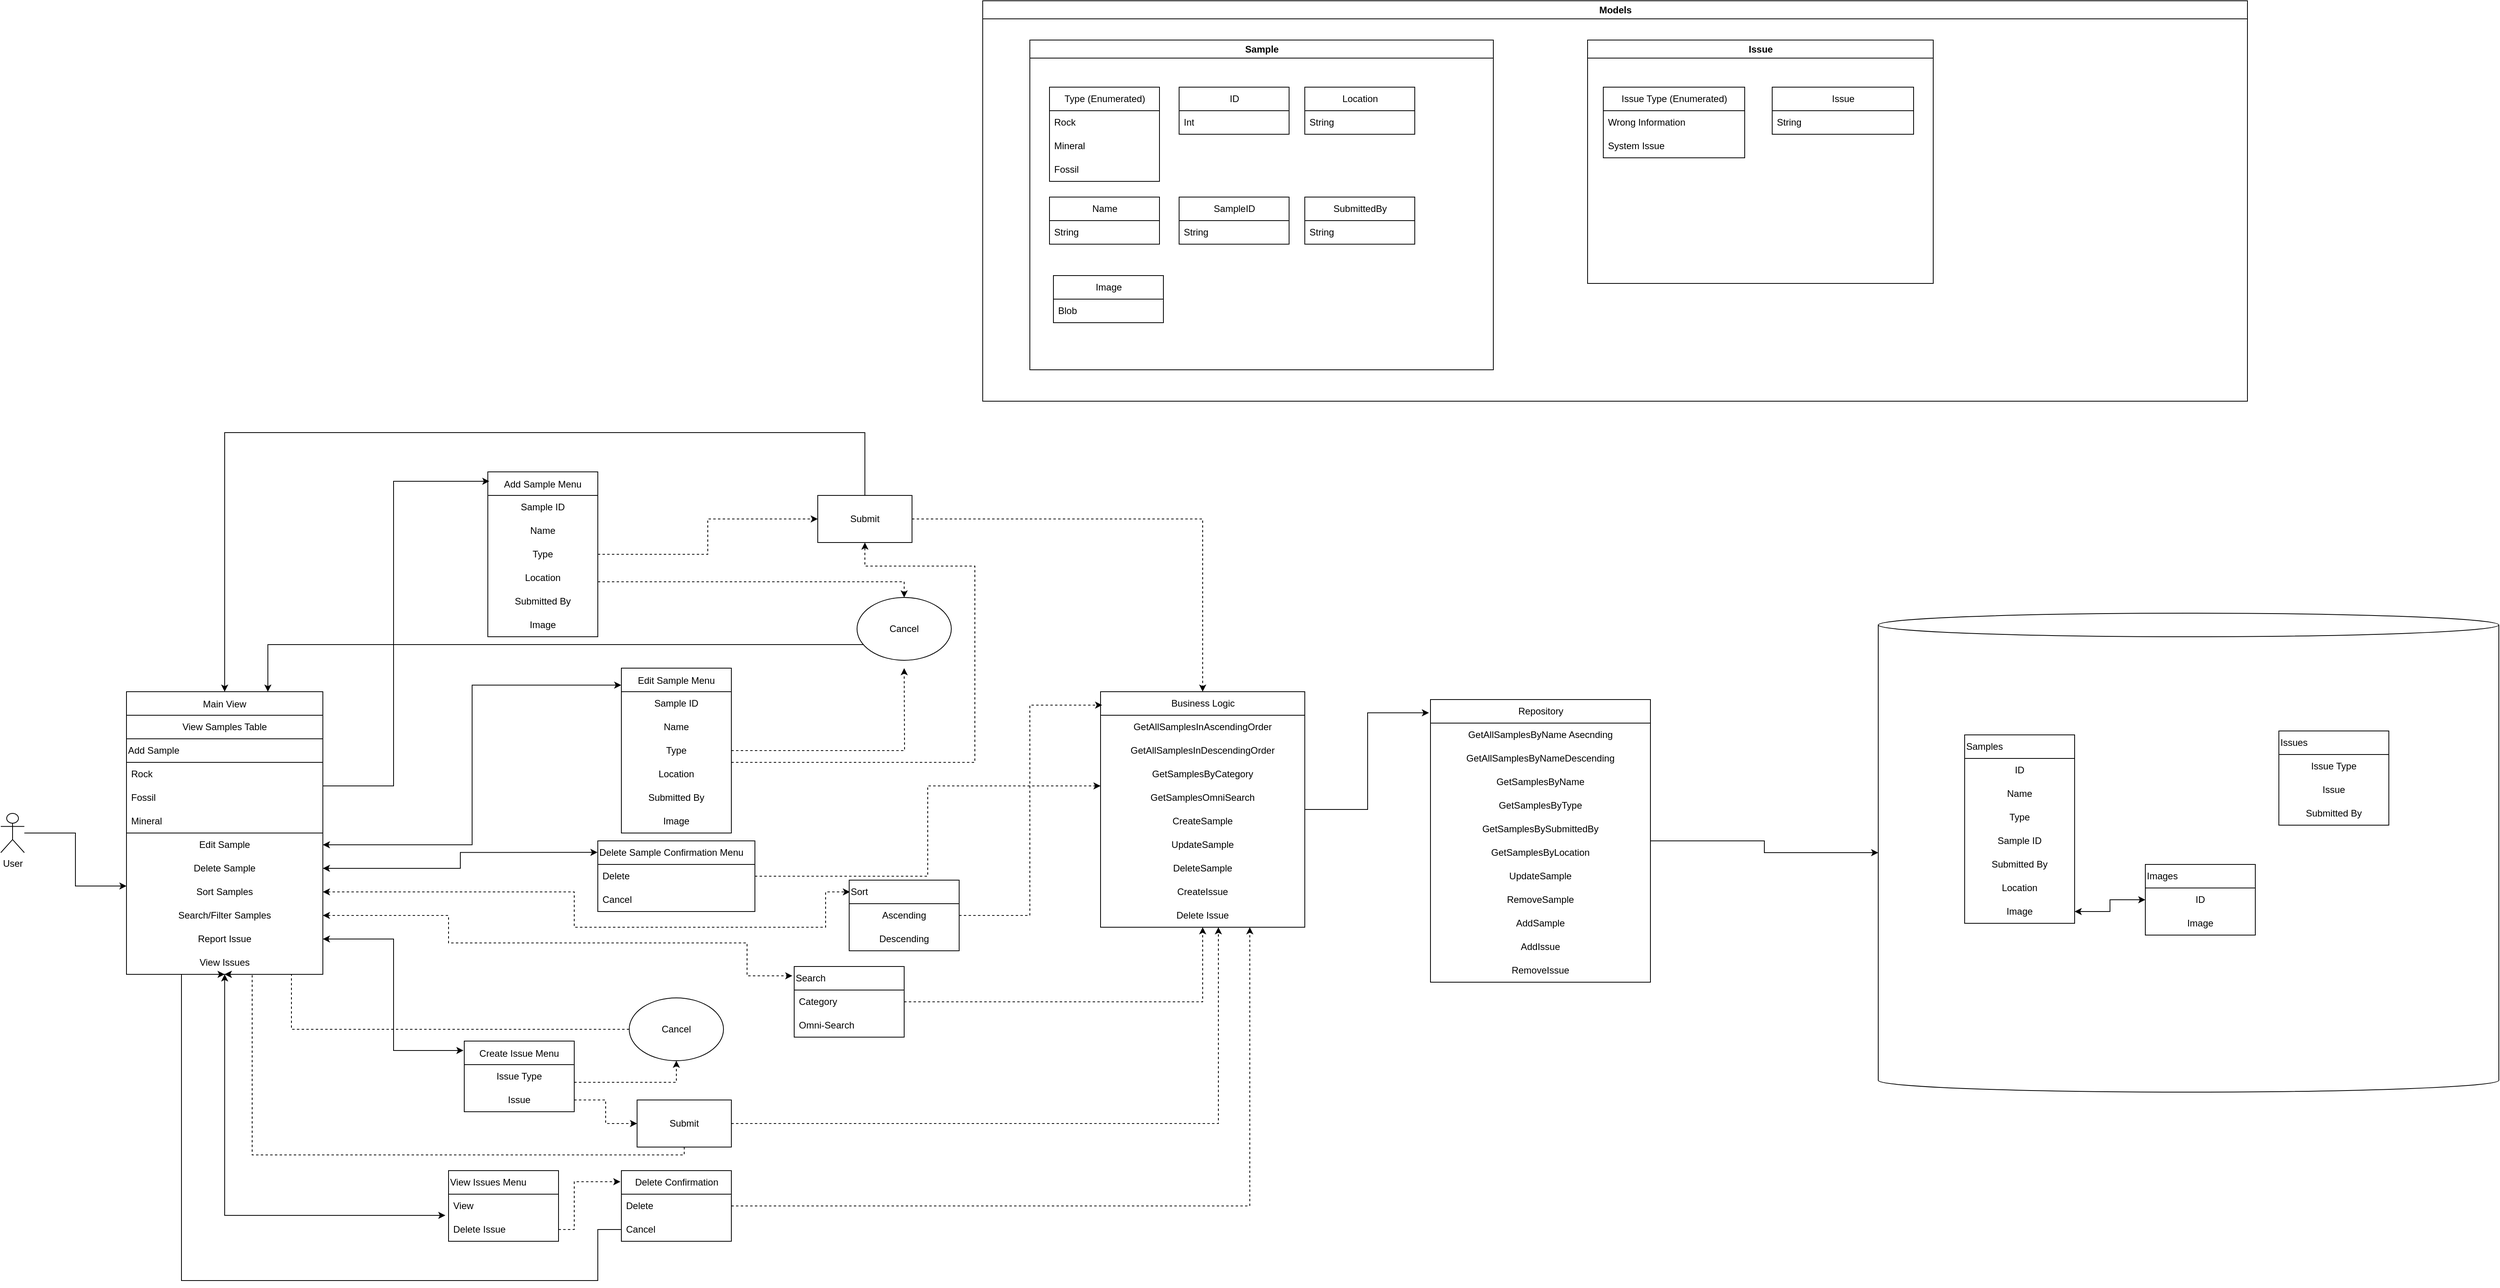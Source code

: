 <mxfile version="15.4.1" type="github"><diagram id="gCqcuao5SEEiPJ4p27xT" name="Page-1"><mxGraphModel dx="3694" dy="2620" grid="1" gridSize="10" guides="1" tooltips="1" connect="1" arrows="1" fold="1" page="1" pageScale="1" pageWidth="850" pageHeight="1100" background="#FFFFFF" math="0" shadow="0"><root><mxCell id="0"/><mxCell id="1" parent="0"/><mxCell id="4nAqYtcEqPQkLTeRdLgU-2" value="Edit Sample Menu" style="swimlane;fontStyle=0;childLayout=stackLayout;horizontal=1;startSize=30;horizontalStack=0;resizeParent=1;resizeParentMax=0;resizeLast=0;collapsible=1;marginBottom=0;" vertex="1" parent="1"><mxGeometry x="660" y="140" width="140" height="210" as="geometry"/></mxCell><mxCell id="4nAqYtcEqPQkLTeRdLgU-109" value="Sample ID" style="text;html=1;strokeColor=none;fillColor=none;align=center;verticalAlign=middle;whiteSpace=wrap;rounded=0;" vertex="1" parent="4nAqYtcEqPQkLTeRdLgU-2"><mxGeometry y="30" width="140" height="30" as="geometry"/></mxCell><mxCell id="4nAqYtcEqPQkLTeRdLgU-110" value="Name" style="text;html=1;strokeColor=none;fillColor=none;align=center;verticalAlign=middle;whiteSpace=wrap;rounded=0;" vertex="1" parent="4nAqYtcEqPQkLTeRdLgU-2"><mxGeometry y="60" width="140" height="30" as="geometry"/></mxCell><mxCell id="4nAqYtcEqPQkLTeRdLgU-111" value="Type" style="text;html=1;strokeColor=none;fillColor=none;align=center;verticalAlign=middle;whiteSpace=wrap;rounded=0;" vertex="1" parent="4nAqYtcEqPQkLTeRdLgU-2"><mxGeometry y="90" width="140" height="30" as="geometry"/></mxCell><mxCell id="4nAqYtcEqPQkLTeRdLgU-112" value="Location" style="text;html=1;strokeColor=none;fillColor=none;align=center;verticalAlign=middle;whiteSpace=wrap;rounded=0;" vertex="1" parent="4nAqYtcEqPQkLTeRdLgU-2"><mxGeometry y="120" width="140" height="30" as="geometry"/></mxCell><mxCell id="4nAqYtcEqPQkLTeRdLgU-113" value="Submitted By" style="text;html=1;strokeColor=none;fillColor=none;align=center;verticalAlign=middle;whiteSpace=wrap;rounded=0;" vertex="1" parent="4nAqYtcEqPQkLTeRdLgU-2"><mxGeometry y="150" width="140" height="30" as="geometry"/></mxCell><mxCell id="4nAqYtcEqPQkLTeRdLgU-114" value="Image" style="text;html=1;strokeColor=none;fillColor=none;align=center;verticalAlign=middle;whiteSpace=wrap;rounded=0;" vertex="1" parent="4nAqYtcEqPQkLTeRdLgU-2"><mxGeometry y="180" width="140" height="30" as="geometry"/></mxCell><mxCell id="4nAqYtcEqPQkLTeRdLgU-193" style="edgeStyle=orthogonalEdgeStyle;rounded=0;orthogonalLoop=1;jettySize=auto;html=1;dashed=1;startArrow=none;startFill=0;" edge="1" parent="1" source="4nAqYtcEqPQkLTeRdLgU-6" target="4nAqYtcEqPQkLTeRdLgU-186"><mxGeometry relative="1" as="geometry"><Array as="points"><mxPoint x="640" y="690"/><mxPoint x="640" y="720"/></Array></mxGeometry></mxCell><mxCell id="4nAqYtcEqPQkLTeRdLgU-6" value="Create Issue Menu" style="swimlane;fontStyle=0;childLayout=stackLayout;horizontal=1;startSize=30;horizontalStack=0;resizeParent=1;resizeParentMax=0;resizeLast=0;collapsible=1;marginBottom=0;" vertex="1" parent="1"><mxGeometry x="460" y="615" width="140" height="90" as="geometry"/></mxCell><mxCell id="4nAqYtcEqPQkLTeRdLgU-65" value="Issue Type" style="text;html=1;strokeColor=none;fillColor=none;align=center;verticalAlign=middle;whiteSpace=wrap;rounded=0;" vertex="1" parent="4nAqYtcEqPQkLTeRdLgU-6"><mxGeometry y="30" width="140" height="30" as="geometry"/></mxCell><mxCell id="4nAqYtcEqPQkLTeRdLgU-203" value="Issue" style="text;html=1;strokeColor=none;fillColor=none;align=center;verticalAlign=middle;whiteSpace=wrap;rounded=0;" vertex="1" parent="4nAqYtcEqPQkLTeRdLgU-6"><mxGeometry y="60" width="140" height="30" as="geometry"/></mxCell><mxCell id="4nAqYtcEqPQkLTeRdLgU-20" value="Main View" style="swimlane;fontStyle=0;childLayout=stackLayout;horizontal=1;startSize=30;horizontalStack=0;resizeParent=1;resizeParentMax=0;resizeLast=0;collapsible=1;marginBottom=0;" vertex="1" parent="1"><mxGeometry x="30" y="170" width="250" height="360" as="geometry"><mxRectangle x="170" y="250" width="90" height="30" as="alternateBounds"/></mxGeometry></mxCell><mxCell id="4nAqYtcEqPQkLTeRdLgU-25" value="View Samples Table" style="text;html=1;strokeColor=none;fillColor=none;align=center;verticalAlign=middle;whiteSpace=wrap;rounded=0;" vertex="1" parent="4nAqYtcEqPQkLTeRdLgU-20"><mxGeometry y="30" width="250" height="30" as="geometry"/></mxCell><mxCell id="4nAqYtcEqPQkLTeRdLgU-69" value="Add Sample" style="swimlane;fontStyle=0;childLayout=stackLayout;horizontal=1;startSize=30;horizontalStack=0;resizeParent=1;resizeParentMax=0;resizeLast=0;collapsible=1;marginBottom=0;align=left;html=1;" vertex="1" parent="4nAqYtcEqPQkLTeRdLgU-20"><mxGeometry y="60" width="250" height="120" as="geometry"/></mxCell><mxCell id="4nAqYtcEqPQkLTeRdLgU-70" value="Rock&lt;span style=&quot;white-space: pre&quot;&gt;&lt;/span&gt;&lt;span style=&quot;white-space: pre&quot;&gt;&lt;/span&gt;" style="text;strokeColor=none;fillColor=none;align=left;verticalAlign=middle;spacingLeft=4;spacingRight=4;overflow=hidden;points=[[0,0.5],[1,0.5]];portConstraint=eastwest;rotatable=0;html=1;" vertex="1" parent="4nAqYtcEqPQkLTeRdLgU-69"><mxGeometry y="30" width="250" height="30" as="geometry"/></mxCell><mxCell id="4nAqYtcEqPQkLTeRdLgU-71" value="Fossil" style="text;strokeColor=none;fillColor=none;align=left;verticalAlign=middle;spacingLeft=4;spacingRight=4;overflow=hidden;points=[[0,0.5],[1,0.5]];portConstraint=eastwest;rotatable=0;html=1;" vertex="1" parent="4nAqYtcEqPQkLTeRdLgU-69"><mxGeometry y="60" width="250" height="30" as="geometry"/></mxCell><mxCell id="4nAqYtcEqPQkLTeRdLgU-72" value="Mineral" style="text;strokeColor=none;fillColor=none;align=left;verticalAlign=middle;spacingLeft=4;spacingRight=4;overflow=hidden;points=[[0,0.5],[1,0.5]];portConstraint=eastwest;rotatable=0;html=1;" vertex="1" parent="4nAqYtcEqPQkLTeRdLgU-69"><mxGeometry y="90" width="250" height="30" as="geometry"/></mxCell><mxCell id="4nAqYtcEqPQkLTeRdLgU-80" value="Edit Sample" style="text;html=1;strokeColor=none;fillColor=none;align=center;verticalAlign=middle;whiteSpace=wrap;rounded=0;" vertex="1" parent="4nAqYtcEqPQkLTeRdLgU-20"><mxGeometry y="180" width="250" height="30" as="geometry"/></mxCell><mxCell id="4nAqYtcEqPQkLTeRdLgU-82" value="Delete Sample" style="text;html=1;strokeColor=none;fillColor=none;align=center;verticalAlign=middle;whiteSpace=wrap;rounded=0;" vertex="1" parent="4nAqYtcEqPQkLTeRdLgU-20"><mxGeometry y="210" width="250" height="30" as="geometry"/></mxCell><mxCell id="4nAqYtcEqPQkLTeRdLgU-27" value="Sort Samples" style="text;html=1;strokeColor=none;fillColor=none;align=center;verticalAlign=middle;whiteSpace=wrap;rounded=0;" vertex="1" parent="4nAqYtcEqPQkLTeRdLgU-20"><mxGeometry y="240" width="250" height="30" as="geometry"/></mxCell><mxCell id="4nAqYtcEqPQkLTeRdLgU-28" value="Search/Filter Samples" style="text;html=1;strokeColor=none;fillColor=none;align=center;verticalAlign=middle;whiteSpace=wrap;rounded=0;" vertex="1" parent="4nAqYtcEqPQkLTeRdLgU-20"><mxGeometry y="270" width="250" height="30" as="geometry"/></mxCell><mxCell id="4nAqYtcEqPQkLTeRdLgU-29" value="Report Issue" style="text;html=1;strokeColor=none;fillColor=none;align=center;verticalAlign=middle;whiteSpace=wrap;rounded=0;" vertex="1" parent="4nAqYtcEqPQkLTeRdLgU-20"><mxGeometry y="300" width="250" height="30" as="geometry"/></mxCell><mxCell id="4nAqYtcEqPQkLTeRdLgU-30" value="View Issues" style="text;html=1;strokeColor=none;fillColor=none;align=center;verticalAlign=middle;whiteSpace=wrap;rounded=0;" vertex="1" parent="4nAqYtcEqPQkLTeRdLgU-20"><mxGeometry y="330" width="250" height="30" as="geometry"/></mxCell><mxCell id="4nAqYtcEqPQkLTeRdLgU-170" style="edgeStyle=orthogonalEdgeStyle;rounded=0;orthogonalLoop=1;jettySize=auto;html=1;entryX=0;entryY=0.5;entryDx=0;entryDy=0;dashed=1;startArrow=none;startFill=0;" edge="1" parent="1" source="4nAqYtcEqPQkLTeRdLgU-31" target="4nAqYtcEqPQkLTeRdLgU-165"><mxGeometry relative="1" as="geometry"/></mxCell><mxCell id="4nAqYtcEqPQkLTeRdLgU-171" style="edgeStyle=orthogonalEdgeStyle;rounded=0;orthogonalLoop=1;jettySize=auto;html=1;dashed=1;startArrow=none;startFill=0;entryX=0.5;entryY=0;entryDx=0;entryDy=0;" edge="1" parent="1" source="4nAqYtcEqPQkLTeRdLgU-31" target="4nAqYtcEqPQkLTeRdLgU-169"><mxGeometry relative="1" as="geometry"><mxPoint x="410" y="-40" as="targetPoint"/><Array as="points"><mxPoint x="1020" y="30"/></Array></mxGeometry></mxCell><mxCell id="4nAqYtcEqPQkLTeRdLgU-31" value="Add Sample Menu" style="swimlane;fontStyle=0;childLayout=stackLayout;horizontal=1;startSize=30;horizontalStack=0;resizeParent=1;resizeParentMax=0;resizeLast=0;collapsible=1;marginBottom=0;" vertex="1" parent="1"><mxGeometry x="490" y="-110" width="140" height="210" as="geometry"/></mxCell><mxCell id="4nAqYtcEqPQkLTeRdLgU-108" value="Sample ID" style="text;html=1;strokeColor=none;fillColor=none;align=center;verticalAlign=middle;whiteSpace=wrap;rounded=0;" vertex="1" parent="4nAqYtcEqPQkLTeRdLgU-31"><mxGeometry y="30" width="140" height="30" as="geometry"/></mxCell><mxCell id="4nAqYtcEqPQkLTeRdLgU-39" value="Name" style="text;html=1;strokeColor=none;fillColor=none;align=center;verticalAlign=middle;whiteSpace=wrap;rounded=0;" vertex="1" parent="4nAqYtcEqPQkLTeRdLgU-31"><mxGeometry y="60" width="140" height="30" as="geometry"/></mxCell><mxCell id="4nAqYtcEqPQkLTeRdLgU-41" value="Type" style="text;html=1;strokeColor=none;fillColor=none;align=center;verticalAlign=middle;whiteSpace=wrap;rounded=0;" vertex="1" parent="4nAqYtcEqPQkLTeRdLgU-31"><mxGeometry y="90" width="140" height="30" as="geometry"/></mxCell><mxCell id="4nAqYtcEqPQkLTeRdLgU-42" value="Location" style="text;html=1;strokeColor=none;fillColor=none;align=center;verticalAlign=middle;whiteSpace=wrap;rounded=0;" vertex="1" parent="4nAqYtcEqPQkLTeRdLgU-31"><mxGeometry y="120" width="140" height="30" as="geometry"/></mxCell><mxCell id="4nAqYtcEqPQkLTeRdLgU-43" value="Submitted By" style="text;html=1;strokeColor=none;fillColor=none;align=center;verticalAlign=middle;whiteSpace=wrap;rounded=0;" vertex="1" parent="4nAqYtcEqPQkLTeRdLgU-31"><mxGeometry y="150" width="140" height="30" as="geometry"/></mxCell><mxCell id="4nAqYtcEqPQkLTeRdLgU-38" value="Image" style="text;html=1;strokeColor=none;fillColor=none;align=center;verticalAlign=middle;whiteSpace=wrap;rounded=0;" vertex="1" parent="4nAqYtcEqPQkLTeRdLgU-31"><mxGeometry y="180" width="140" height="30" as="geometry"/></mxCell><mxCell id="4nAqYtcEqPQkLTeRdLgU-60" style="edgeStyle=orthogonalEdgeStyle;rounded=0;orthogonalLoop=1;jettySize=auto;html=1;entryX=0;entryY=0.25;entryDx=0;entryDy=0;" edge="1" parent="1" source="4nAqYtcEqPQkLTeRdLgU-58" target="4nAqYtcEqPQkLTeRdLgU-27"><mxGeometry relative="1" as="geometry"/></mxCell><object label="User" id="4nAqYtcEqPQkLTeRdLgU-58"><mxCell style="shape=umlActor;verticalLabelPosition=bottom;verticalAlign=top;html=1;outlineConnect=0;" vertex="1" parent="1"><mxGeometry x="-130" y="325" width="30" height="50" as="geometry"/></mxCell></object><mxCell id="4nAqYtcEqPQkLTeRdLgU-77" style="edgeStyle=orthogonalEdgeStyle;rounded=0;orthogonalLoop=1;jettySize=auto;html=1;entryX=0.014;entryY=0.057;entryDx=0;entryDy=0;startArrow=none;startFill=0;entryPerimeter=0;" edge="1" parent="1" source="4nAqYtcEqPQkLTeRdLgU-69" target="4nAqYtcEqPQkLTeRdLgU-31"><mxGeometry relative="1" as="geometry"><Array as="points"><mxPoint x="370" y="290"/><mxPoint x="370" y="-98"/></Array></mxGeometry></mxCell><mxCell id="4nAqYtcEqPQkLTeRdLgU-79" style="edgeStyle=orthogonalEdgeStyle;rounded=0;orthogonalLoop=1;jettySize=auto;html=1;entryX=-0.007;entryY=0.133;entryDx=0;entryDy=0;startArrow=classic;startFill=1;entryPerimeter=0;" edge="1" parent="1" source="4nAqYtcEqPQkLTeRdLgU-29" target="4nAqYtcEqPQkLTeRdLgU-6"><mxGeometry relative="1" as="geometry"/></mxCell><mxCell id="4nAqYtcEqPQkLTeRdLgU-87" value="Delete Sample Confirmation Menu" style="swimlane;fontStyle=0;childLayout=stackLayout;horizontal=1;startSize=30;horizontalStack=0;resizeParent=1;resizeParentMax=0;resizeLast=0;collapsible=1;marginBottom=0;align=left;html=1;" vertex="1" parent="1"><mxGeometry x="630" y="360" width="200" height="90" as="geometry"/></mxCell><mxCell id="4nAqYtcEqPQkLTeRdLgU-88" value="Delete" style="text;strokeColor=none;fillColor=none;align=left;verticalAlign=middle;spacingLeft=4;spacingRight=4;overflow=hidden;points=[[0,0.5],[1,0.5]];portConstraint=eastwest;rotatable=0;html=1;" vertex="1" parent="4nAqYtcEqPQkLTeRdLgU-87"><mxGeometry y="30" width="200" height="30" as="geometry"/></mxCell><mxCell id="4nAqYtcEqPQkLTeRdLgU-89" value="Cancel" style="text;strokeColor=none;fillColor=none;align=left;verticalAlign=middle;spacingLeft=4;spacingRight=4;overflow=hidden;points=[[0,0.5],[1,0.5]];portConstraint=eastwest;rotatable=0;html=1;" vertex="1" parent="4nAqYtcEqPQkLTeRdLgU-87"><mxGeometry y="60" width="200" height="30" as="geometry"/></mxCell><mxCell id="4nAqYtcEqPQkLTeRdLgU-91" style="edgeStyle=orthogonalEdgeStyle;rounded=0;orthogonalLoop=1;jettySize=auto;html=1;entryX=-0.002;entryY=0.163;entryDx=0;entryDy=0;entryPerimeter=0;startArrow=classic;startFill=1;" edge="1" parent="1" source="4nAqYtcEqPQkLTeRdLgU-82" target="4nAqYtcEqPQkLTeRdLgU-87"><mxGeometry relative="1" as="geometry"/></mxCell><mxCell id="4nAqYtcEqPQkLTeRdLgU-102" value="Sort " style="swimlane;fontStyle=0;childLayout=stackLayout;horizontal=1;startSize=30;horizontalStack=0;resizeParent=1;resizeParentMax=0;resizeLast=0;collapsible=1;marginBottom=0;align=left;html=1;" vertex="1" parent="1"><mxGeometry x="950" y="410" width="140" height="90" as="geometry"/></mxCell><mxCell id="4nAqYtcEqPQkLTeRdLgU-106" value="Ascending" style="text;html=1;strokeColor=none;fillColor=none;align=center;verticalAlign=middle;whiteSpace=wrap;rounded=0;" vertex="1" parent="4nAqYtcEqPQkLTeRdLgU-102"><mxGeometry y="30" width="140" height="30" as="geometry"/></mxCell><mxCell id="4nAqYtcEqPQkLTeRdLgU-107" value="Descending" style="text;html=1;strokeColor=none;fillColor=none;align=center;verticalAlign=middle;whiteSpace=wrap;rounded=0;" vertex="1" parent="4nAqYtcEqPQkLTeRdLgU-102"><mxGeometry y="60" width="140" height="30" as="geometry"/></mxCell><mxCell id="4nAqYtcEqPQkLTeRdLgU-115" style="edgeStyle=orthogonalEdgeStyle;rounded=0;orthogonalLoop=1;jettySize=auto;html=1;entryX=-0.001;entryY=0.103;entryDx=0;entryDy=0;startArrow=classic;startFill=1;entryPerimeter=0;" edge="1" parent="1" source="4nAqYtcEqPQkLTeRdLgU-80" target="4nAqYtcEqPQkLTeRdLgU-2"><mxGeometry relative="1" as="geometry"/></mxCell><mxCell id="4nAqYtcEqPQkLTeRdLgU-116" value="View Issues Menu" style="swimlane;fontStyle=0;childLayout=stackLayout;horizontal=1;startSize=30;horizontalStack=0;resizeParent=1;resizeParentMax=0;resizeLast=0;collapsible=1;marginBottom=0;align=left;html=1;" vertex="1" parent="1"><mxGeometry x="440" y="780" width="140" height="90" as="geometry"/></mxCell><mxCell id="4nAqYtcEqPQkLTeRdLgU-117" value="View" style="text;strokeColor=none;fillColor=none;align=left;verticalAlign=middle;spacingLeft=4;spacingRight=4;overflow=hidden;points=[[0,0.5],[1,0.5]];portConstraint=eastwest;rotatable=0;html=1;" vertex="1" parent="4nAqYtcEqPQkLTeRdLgU-116"><mxGeometry y="30" width="140" height="30" as="geometry"/></mxCell><mxCell id="4nAqYtcEqPQkLTeRdLgU-118" value="Delete Issue" style="text;strokeColor=none;fillColor=none;align=left;verticalAlign=middle;spacingLeft=4;spacingRight=4;overflow=hidden;points=[[0,0.5],[1,0.5]];portConstraint=eastwest;rotatable=0;html=1;" vertex="1" parent="4nAqYtcEqPQkLTeRdLgU-116"><mxGeometry y="60" width="140" height="30" as="geometry"/></mxCell><mxCell id="4nAqYtcEqPQkLTeRdLgU-120" style="edgeStyle=orthogonalEdgeStyle;rounded=0;orthogonalLoop=1;jettySize=auto;html=1;entryX=-0.029;entryY=0.9;entryDx=0;entryDy=0;entryPerimeter=0;startArrow=classic;startFill=1;" edge="1" parent="1" source="4nAqYtcEqPQkLTeRdLgU-30" target="4nAqYtcEqPQkLTeRdLgU-117"><mxGeometry relative="1" as="geometry"/></mxCell><mxCell id="4nAqYtcEqPQkLTeRdLgU-122" style="edgeStyle=orthogonalEdgeStyle;rounded=0;orthogonalLoop=1;jettySize=auto;html=1;entryX=0.007;entryY=0.167;entryDx=0;entryDy=0;startArrow=classic;startFill=1;dashed=1;entryPerimeter=0;" edge="1" parent="1" source="4nAqYtcEqPQkLTeRdLgU-27" target="4nAqYtcEqPQkLTeRdLgU-102"><mxGeometry relative="1" as="geometry"><Array as="points"><mxPoint x="600" y="425"/><mxPoint x="600" y="470"/><mxPoint x="920" y="470"/><mxPoint x="920" y="425"/></Array></mxGeometry></mxCell><mxCell id="4nAqYtcEqPQkLTeRdLgU-248" style="edgeStyle=orthogonalEdgeStyle;rounded=0;orthogonalLoop=1;jettySize=auto;html=1;dashed=1;startArrow=none;startFill=0;" edge="1" parent="1" source="4nAqYtcEqPQkLTeRdLgU-123" target="4nAqYtcEqPQkLTeRdLgU-214"><mxGeometry relative="1" as="geometry"/></mxCell><mxCell id="4nAqYtcEqPQkLTeRdLgU-123" value="Search" style="swimlane;fontStyle=0;childLayout=stackLayout;horizontal=1;startSize=30;horizontalStack=0;resizeParent=1;resizeParentMax=0;resizeLast=0;collapsible=1;marginBottom=0;align=left;html=1;" vertex="1" parent="1"><mxGeometry x="880" y="520" width="140" height="90" as="geometry"/></mxCell><mxCell id="4nAqYtcEqPQkLTeRdLgU-124" value="Category" style="text;strokeColor=none;fillColor=none;align=left;verticalAlign=middle;spacingLeft=4;spacingRight=4;overflow=hidden;points=[[0,0.5],[1,0.5]];portConstraint=eastwest;rotatable=0;html=1;" vertex="1" parent="4nAqYtcEqPQkLTeRdLgU-123"><mxGeometry y="30" width="140" height="30" as="geometry"/></mxCell><mxCell id="4nAqYtcEqPQkLTeRdLgU-125" value="Omni-Search" style="text;strokeColor=none;fillColor=none;align=left;verticalAlign=middle;spacingLeft=4;spacingRight=4;overflow=hidden;points=[[0,0.5],[1,0.5]];portConstraint=eastwest;rotatable=0;html=1;" vertex="1" parent="4nAqYtcEqPQkLTeRdLgU-123"><mxGeometry y="60" width="140" height="30" as="geometry"/></mxCell><mxCell id="4nAqYtcEqPQkLTeRdLgU-128" style="edgeStyle=orthogonalEdgeStyle;rounded=0;orthogonalLoop=1;jettySize=auto;html=1;entryX=-0.017;entryY=0.132;entryDx=0;entryDy=0;startArrow=classic;startFill=1;exitX=1;exitY=0.5;exitDx=0;exitDy=0;dashed=1;entryPerimeter=0;" edge="1" parent="1" source="4nAqYtcEqPQkLTeRdLgU-28" target="4nAqYtcEqPQkLTeRdLgU-123"><mxGeometry relative="1" as="geometry"><Array as="points"><mxPoint x="440" y="455"/><mxPoint x="440" y="490"/><mxPoint x="820" y="490"/><mxPoint x="820" y="532"/></Array></mxGeometry></mxCell><mxCell id="4nAqYtcEqPQkLTeRdLgU-173" style="edgeStyle=orthogonalEdgeStyle;rounded=0;orthogonalLoop=1;jettySize=auto;html=1;entryX=0.5;entryY=0;entryDx=0;entryDy=0;startArrow=none;startFill=0;exitX=0.5;exitY=0;exitDx=0;exitDy=0;" edge="1" parent="1" source="4nAqYtcEqPQkLTeRdLgU-165" target="4nAqYtcEqPQkLTeRdLgU-20"><mxGeometry relative="1" as="geometry"><Array as="points"><mxPoint x="970" y="-160"/><mxPoint x="155" y="-160"/></Array></mxGeometry></mxCell><mxCell id="4nAqYtcEqPQkLTeRdLgU-247" style="edgeStyle=orthogonalEdgeStyle;rounded=0;orthogonalLoop=1;jettySize=auto;html=1;dashed=1;startArrow=none;startFill=0;" edge="1" parent="1" source="4nAqYtcEqPQkLTeRdLgU-165" target="4nAqYtcEqPQkLTeRdLgU-214"><mxGeometry relative="1" as="geometry"/></mxCell><mxCell id="4nAqYtcEqPQkLTeRdLgU-165" value="&lt;div align=&quot;center&quot;&gt;Submit&lt;/div&gt;" style="rounded=0;whiteSpace=wrap;html=1;align=center;" vertex="1" parent="1"><mxGeometry x="910" y="-80" width="120" height="60" as="geometry"/></mxCell><mxCell id="4nAqYtcEqPQkLTeRdLgU-172" style="edgeStyle=orthogonalEdgeStyle;rounded=0;orthogonalLoop=1;jettySize=auto;html=1;startArrow=none;startFill=0;" edge="1" parent="1" source="4nAqYtcEqPQkLTeRdLgU-169" target="4nAqYtcEqPQkLTeRdLgU-20"><mxGeometry relative="1" as="geometry"><Array as="points"><mxPoint x="210" y="110"/></Array></mxGeometry></mxCell><mxCell id="4nAqYtcEqPQkLTeRdLgU-169" value="Cancel" style="ellipse;whiteSpace=wrap;html=1;align=center;" vertex="1" parent="1"><mxGeometry x="960" y="50" width="120" height="80" as="geometry"/></mxCell><mxCell id="4nAqYtcEqPQkLTeRdLgU-175" value="" style="group" vertex="1" connectable="0" parent="1"><mxGeometry x="2260" y="70" width="790" height="610" as="geometry"/></mxCell><mxCell id="4nAqYtcEqPQkLTeRdLgU-167" value="" style="shape=cylinder3;whiteSpace=wrap;html=1;boundedLbl=1;backgroundOutline=1;size=15;align=center;" vertex="1" parent="4nAqYtcEqPQkLTeRdLgU-175"><mxGeometry width="790" height="610" as="geometry"/></mxCell><mxCell id="4nAqYtcEqPQkLTeRdLgU-135" value="Samples" style="swimlane;fontStyle=0;childLayout=stackLayout;horizontal=1;startSize=30;horizontalStack=0;resizeParent=1;resizeParentMax=0;resizeLast=0;collapsible=1;marginBottom=0;align=left;html=1;" vertex="1" parent="4nAqYtcEqPQkLTeRdLgU-175"><mxGeometry x="110" y="155" width="140" height="240" as="geometry"/></mxCell><mxCell id="4nAqYtcEqPQkLTeRdLgU-159" value="ID" style="text;html=1;strokeColor=none;fillColor=none;align=center;verticalAlign=middle;whiteSpace=wrap;rounded=0;" vertex="1" parent="4nAqYtcEqPQkLTeRdLgU-135"><mxGeometry y="30" width="140" height="30" as="geometry"/></mxCell><mxCell id="4nAqYtcEqPQkLTeRdLgU-141" value="Name" style="text;html=1;strokeColor=none;fillColor=none;align=center;verticalAlign=middle;whiteSpace=wrap;rounded=0;" vertex="1" parent="4nAqYtcEqPQkLTeRdLgU-135"><mxGeometry y="60" width="140" height="30" as="geometry"/></mxCell><mxCell id="4nAqYtcEqPQkLTeRdLgU-143" value="Type" style="text;html=1;strokeColor=none;fillColor=none;align=center;verticalAlign=middle;whiteSpace=wrap;rounded=0;" vertex="1" parent="4nAqYtcEqPQkLTeRdLgU-135"><mxGeometry y="90" width="140" height="30" as="geometry"/></mxCell><mxCell id="4nAqYtcEqPQkLTeRdLgU-142" value="Sample ID" style="text;html=1;strokeColor=none;fillColor=none;align=center;verticalAlign=middle;whiteSpace=wrap;rounded=0;" vertex="1" parent="4nAqYtcEqPQkLTeRdLgU-135"><mxGeometry y="120" width="140" height="30" as="geometry"/></mxCell><mxCell id="4nAqYtcEqPQkLTeRdLgU-145" value="Submitted By" style="text;html=1;strokeColor=none;fillColor=none;align=center;verticalAlign=middle;whiteSpace=wrap;rounded=0;" vertex="1" parent="4nAqYtcEqPQkLTeRdLgU-135"><mxGeometry y="150" width="140" height="30" as="geometry"/></mxCell><mxCell id="4nAqYtcEqPQkLTeRdLgU-144" value="Location" style="text;html=1;strokeColor=none;fillColor=none;align=center;verticalAlign=middle;whiteSpace=wrap;rounded=0;" vertex="1" parent="4nAqYtcEqPQkLTeRdLgU-135"><mxGeometry y="180" width="140" height="30" as="geometry"/></mxCell><mxCell id="4nAqYtcEqPQkLTeRdLgU-146" value="Image" style="text;html=1;strokeColor=none;fillColor=none;align=center;verticalAlign=middle;whiteSpace=wrap;rounded=0;" vertex="1" parent="4nAqYtcEqPQkLTeRdLgU-135"><mxGeometry y="210" width="140" height="30" as="geometry"/></mxCell><mxCell id="4nAqYtcEqPQkLTeRdLgU-147" value="Images" style="swimlane;fontStyle=0;childLayout=stackLayout;horizontal=1;startSize=30;horizontalStack=0;resizeParent=1;resizeParentMax=0;resizeLast=0;collapsible=1;marginBottom=0;align=left;html=1;" vertex="1" parent="4nAqYtcEqPQkLTeRdLgU-175"><mxGeometry x="340" y="320" width="140" height="90" as="geometry"/></mxCell><mxCell id="4nAqYtcEqPQkLTeRdLgU-157" value="ID" style="text;html=1;strokeColor=none;fillColor=none;align=center;verticalAlign=middle;whiteSpace=wrap;rounded=0;" vertex="1" parent="4nAqYtcEqPQkLTeRdLgU-147"><mxGeometry y="30" width="140" height="30" as="geometry"/></mxCell><mxCell id="4nAqYtcEqPQkLTeRdLgU-158" value="Image" style="text;html=1;strokeColor=none;fillColor=none;align=center;verticalAlign=middle;whiteSpace=wrap;rounded=0;" vertex="1" parent="4nAqYtcEqPQkLTeRdLgU-147"><mxGeometry y="60" width="140" height="30" as="geometry"/></mxCell><mxCell id="4nAqYtcEqPQkLTeRdLgU-151" style="edgeStyle=orthogonalEdgeStyle;rounded=0;orthogonalLoop=1;jettySize=auto;html=1;entryX=0;entryY=0.5;entryDx=0;entryDy=0;startArrow=classic;startFill=1;" edge="1" parent="4nAqYtcEqPQkLTeRdLgU-175" source="4nAqYtcEqPQkLTeRdLgU-146" target="4nAqYtcEqPQkLTeRdLgU-157"><mxGeometry relative="1" as="geometry"/></mxCell><mxCell id="4nAqYtcEqPQkLTeRdLgU-152" value="Issues" style="swimlane;fontStyle=0;childLayout=stackLayout;horizontal=1;startSize=30;horizontalStack=0;resizeParent=1;resizeParentMax=0;resizeLast=0;collapsible=1;marginBottom=0;align=left;html=1;" vertex="1" parent="4nAqYtcEqPQkLTeRdLgU-175"><mxGeometry x="510" y="150" width="140" height="120" as="geometry"/></mxCell><mxCell id="4nAqYtcEqPQkLTeRdLgU-160" value="Issue Type" style="text;html=1;strokeColor=none;fillColor=none;align=center;verticalAlign=middle;whiteSpace=wrap;rounded=0;" vertex="1" parent="4nAqYtcEqPQkLTeRdLgU-152"><mxGeometry y="30" width="140" height="30" as="geometry"/></mxCell><mxCell id="4nAqYtcEqPQkLTeRdLgU-161" value="Issue" style="text;html=1;strokeColor=none;fillColor=none;align=center;verticalAlign=middle;whiteSpace=wrap;rounded=0;" vertex="1" parent="4nAqYtcEqPQkLTeRdLgU-152"><mxGeometry y="60" width="140" height="30" as="geometry"/></mxCell><mxCell id="4nAqYtcEqPQkLTeRdLgU-162" value="Submitted By" style="text;html=1;strokeColor=none;fillColor=none;align=center;verticalAlign=middle;whiteSpace=wrap;rounded=0;" vertex="1" parent="4nAqYtcEqPQkLTeRdLgU-152"><mxGeometry y="90" width="140" height="30" as="geometry"/></mxCell><mxCell id="4nAqYtcEqPQkLTeRdLgU-184" style="edgeStyle=orthogonalEdgeStyle;rounded=0;orthogonalLoop=1;jettySize=auto;html=1;entryX=0.5;entryY=1;entryDx=0;entryDy=0;dashed=1;startArrow=none;startFill=0;" edge="1" parent="1" source="4nAqYtcEqPQkLTeRdLgU-111" target="4nAqYtcEqPQkLTeRdLgU-165"><mxGeometry relative="1" as="geometry"><Array as="points"><mxPoint x="1110" y="260"/><mxPoint x="1110" y="10"/><mxPoint x="970" y="10"/></Array></mxGeometry></mxCell><mxCell id="4nAqYtcEqPQkLTeRdLgU-185" style="edgeStyle=orthogonalEdgeStyle;rounded=0;orthogonalLoop=1;jettySize=auto;html=1;dashed=1;startArrow=none;startFill=0;" edge="1" parent="1" source="4nAqYtcEqPQkLTeRdLgU-111"><mxGeometry relative="1" as="geometry"><mxPoint x="1020.0" y="140" as="targetPoint"/></mxGeometry></mxCell><mxCell id="4nAqYtcEqPQkLTeRdLgU-194" style="edgeStyle=orthogonalEdgeStyle;rounded=0;orthogonalLoop=1;jettySize=auto;html=1;entryX=0.5;entryY=1;entryDx=0;entryDy=0;dashed=1;startArrow=none;startFill=0;exitX=0.5;exitY=1;exitDx=0;exitDy=0;" edge="1" parent="1" source="4nAqYtcEqPQkLTeRdLgU-186" target="4nAqYtcEqPQkLTeRdLgU-30"><mxGeometry relative="1" as="geometry"><Array as="points"><mxPoint x="740" y="760"/><mxPoint x="190" y="760"/><mxPoint x="190" y="530"/></Array></mxGeometry></mxCell><mxCell id="4nAqYtcEqPQkLTeRdLgU-249" style="edgeStyle=orthogonalEdgeStyle;rounded=0;orthogonalLoop=1;jettySize=auto;html=1;dashed=1;startArrow=none;startFill=0;" edge="1" parent="1" source="4nAqYtcEqPQkLTeRdLgU-186" target="4nAqYtcEqPQkLTeRdLgU-214"><mxGeometry relative="1" as="geometry"><Array as="points"><mxPoint x="1420" y="720"/></Array></mxGeometry></mxCell><mxCell id="4nAqYtcEqPQkLTeRdLgU-186" value="Submit" style="rounded=0;whiteSpace=wrap;html=1;align=center;" vertex="1" parent="1"><mxGeometry x="680" y="690" width="120" height="60" as="geometry"/></mxCell><mxCell id="4nAqYtcEqPQkLTeRdLgU-189" style="edgeStyle=orthogonalEdgeStyle;rounded=0;orthogonalLoop=1;jettySize=auto;html=1;dashed=1;startArrow=none;startFill=0;entryX=0.5;entryY=1;entryDx=0;entryDy=0;" edge="1" parent="1" source="4nAqYtcEqPQkLTeRdLgU-187" target="4nAqYtcEqPQkLTeRdLgU-30"><mxGeometry relative="1" as="geometry"><mxPoint x="200.0" y="540" as="targetPoint"/><Array as="points"><mxPoint x="240" y="600"/><mxPoint x="240" y="530"/></Array></mxGeometry></mxCell><mxCell id="4nAqYtcEqPQkLTeRdLgU-187" value="Cancel" style="ellipse;whiteSpace=wrap;html=1;align=center;" vertex="1" parent="1"><mxGeometry x="670" y="560" width="120" height="80" as="geometry"/></mxCell><mxCell id="4nAqYtcEqPQkLTeRdLgU-191" style="edgeStyle=orthogonalEdgeStyle;rounded=0;orthogonalLoop=1;jettySize=auto;html=1;exitX=1;exitY=0.75;exitDx=0;exitDy=0;entryX=0.5;entryY=1;entryDx=0;entryDy=0;dashed=1;startArrow=none;startFill=0;" edge="1" parent="1" source="4nAqYtcEqPQkLTeRdLgU-65" target="4nAqYtcEqPQkLTeRdLgU-187"><mxGeometry relative="1" as="geometry"/></mxCell><mxCell id="4nAqYtcEqPQkLTeRdLgU-250" style="edgeStyle=orthogonalEdgeStyle;rounded=0;orthogonalLoop=1;jettySize=auto;html=1;dashed=1;startArrow=none;startFill=0;" edge="1" parent="1" source="4nAqYtcEqPQkLTeRdLgU-195" target="4nAqYtcEqPQkLTeRdLgU-214"><mxGeometry relative="1" as="geometry"><Array as="points"><mxPoint x="1460" y="825"/></Array></mxGeometry></mxCell><mxCell id="4nAqYtcEqPQkLTeRdLgU-195" value="Delete Confirmation" style="swimlane;fontStyle=0;childLayout=stackLayout;horizontal=1;startSize=30;horizontalStack=0;resizeParent=1;resizeParentMax=0;resizeLast=0;collapsible=1;marginBottom=0;align=center;html=1;" vertex="1" parent="1"><mxGeometry x="660" y="780" width="140" height="90" as="geometry"/></mxCell><mxCell id="4nAqYtcEqPQkLTeRdLgU-196" value="Delete" style="text;strokeColor=none;fillColor=none;align=left;verticalAlign=middle;spacingLeft=4;spacingRight=4;overflow=hidden;points=[[0,0.5],[1,0.5]];portConstraint=eastwest;rotatable=0;html=1;" vertex="1" parent="4nAqYtcEqPQkLTeRdLgU-195"><mxGeometry y="30" width="140" height="30" as="geometry"/></mxCell><mxCell id="4nAqYtcEqPQkLTeRdLgU-197" value="Cancel" style="text;strokeColor=none;fillColor=none;align=left;verticalAlign=middle;spacingLeft=4;spacingRight=4;overflow=hidden;points=[[0,0.5],[1,0.5]];portConstraint=eastwest;rotatable=0;html=1;" vertex="1" parent="4nAqYtcEqPQkLTeRdLgU-195"><mxGeometry y="60" width="140" height="30" as="geometry"/></mxCell><mxCell id="4nAqYtcEqPQkLTeRdLgU-202" style="edgeStyle=orthogonalEdgeStyle;rounded=0;orthogonalLoop=1;jettySize=auto;html=1;entryX=-0.009;entryY=0.157;entryDx=0;entryDy=0;entryPerimeter=0;dashed=1;startArrow=none;startFill=0;exitX=1;exitY=0.5;exitDx=0;exitDy=0;" edge="1" parent="1" source="4nAqYtcEqPQkLTeRdLgU-118" target="4nAqYtcEqPQkLTeRdLgU-195"><mxGeometry relative="1" as="geometry"><Array as="points"><mxPoint x="600" y="855"/><mxPoint x="600" y="794"/></Array></mxGeometry></mxCell><mxCell id="4nAqYtcEqPQkLTeRdLgU-207" style="edgeStyle=orthogonalEdgeStyle;rounded=0;orthogonalLoop=1;jettySize=auto;html=1;entryX=0.5;entryY=1;entryDx=0;entryDy=0;startArrow=none;startFill=0;exitX=0;exitY=0.5;exitDx=0;exitDy=0;" edge="1" parent="1" source="4nAqYtcEqPQkLTeRdLgU-197" target="4nAqYtcEqPQkLTeRdLgU-30"><mxGeometry relative="1" as="geometry"><Array as="points"><mxPoint x="630" y="855"/><mxPoint x="630" y="920"/><mxPoint x="100" y="920"/><mxPoint x="100" y="530"/></Array></mxGeometry></mxCell><mxCell id="4nAqYtcEqPQkLTeRdLgU-243" style="edgeStyle=orthogonalEdgeStyle;rounded=0;orthogonalLoop=1;jettySize=auto;html=1;entryX=0;entryY=0.5;entryDx=0;entryDy=0;entryPerimeter=0;startArrow=none;startFill=0;" edge="1" parent="1" source="4nAqYtcEqPQkLTeRdLgU-210" target="4nAqYtcEqPQkLTeRdLgU-167"><mxGeometry relative="1" as="geometry"/></mxCell><mxCell id="4nAqYtcEqPQkLTeRdLgU-210" value="Repository" style="swimlane;fontStyle=0;childLayout=stackLayout;horizontal=1;startSize=30;horizontalStack=0;resizeParent=1;resizeParentMax=0;resizeLast=0;collapsible=1;marginBottom=0;align=center;html=1;" vertex="1" parent="1"><mxGeometry x="1690" y="180" width="280" height="360" as="geometry"/></mxCell><mxCell id="4nAqYtcEqPQkLTeRdLgU-219" value="GetAllSamplesByName Asecnding" style="text;html=1;strokeColor=none;fillColor=none;align=center;verticalAlign=middle;whiteSpace=wrap;rounded=0;" vertex="1" parent="4nAqYtcEqPQkLTeRdLgU-210"><mxGeometry y="30" width="280" height="30" as="geometry"/></mxCell><mxCell id="4nAqYtcEqPQkLTeRdLgU-220" value="GetAllSamplesByNameDescending" style="text;html=1;strokeColor=none;fillColor=none;align=center;verticalAlign=middle;whiteSpace=wrap;rounded=0;" vertex="1" parent="4nAqYtcEqPQkLTeRdLgU-210"><mxGeometry y="60" width="280" height="30" as="geometry"/></mxCell><mxCell id="4nAqYtcEqPQkLTeRdLgU-221" value="GetSamplesByName" style="text;html=1;strokeColor=none;fillColor=none;align=center;verticalAlign=middle;whiteSpace=wrap;rounded=0;" vertex="1" parent="4nAqYtcEqPQkLTeRdLgU-210"><mxGeometry y="90" width="280" height="30" as="geometry"/></mxCell><mxCell id="4nAqYtcEqPQkLTeRdLgU-222" value="GetSamplesByType" style="text;html=1;strokeColor=none;fillColor=none;align=center;verticalAlign=middle;whiteSpace=wrap;rounded=0;" vertex="1" parent="4nAqYtcEqPQkLTeRdLgU-210"><mxGeometry y="120" width="280" height="30" as="geometry"/></mxCell><mxCell id="4nAqYtcEqPQkLTeRdLgU-223" value="GetSamplesBySubmittedBy" style="text;html=1;strokeColor=none;fillColor=none;align=center;verticalAlign=middle;whiteSpace=wrap;rounded=0;" vertex="1" parent="4nAqYtcEqPQkLTeRdLgU-210"><mxGeometry y="150" width="280" height="30" as="geometry"/></mxCell><mxCell id="4nAqYtcEqPQkLTeRdLgU-227" value="GetSamplesByLocation" style="text;html=1;strokeColor=none;fillColor=none;align=center;verticalAlign=middle;whiteSpace=wrap;rounded=0;" vertex="1" parent="4nAqYtcEqPQkLTeRdLgU-210"><mxGeometry y="180" width="280" height="30" as="geometry"/></mxCell><mxCell id="4nAqYtcEqPQkLTeRdLgU-226" value="UpdateSample" style="text;html=1;strokeColor=none;fillColor=none;align=center;verticalAlign=middle;whiteSpace=wrap;rounded=0;" vertex="1" parent="4nAqYtcEqPQkLTeRdLgU-210"><mxGeometry y="210" width="280" height="30" as="geometry"/></mxCell><mxCell id="4nAqYtcEqPQkLTeRdLgU-225" value="RemoveSample" style="text;html=1;strokeColor=none;fillColor=none;align=center;verticalAlign=middle;whiteSpace=wrap;rounded=0;" vertex="1" parent="4nAqYtcEqPQkLTeRdLgU-210"><mxGeometry y="240" width="280" height="30" as="geometry"/></mxCell><mxCell id="4nAqYtcEqPQkLTeRdLgU-224" value="AddSample" style="text;html=1;strokeColor=none;fillColor=none;align=center;verticalAlign=middle;whiteSpace=wrap;rounded=0;" vertex="1" parent="4nAqYtcEqPQkLTeRdLgU-210"><mxGeometry y="270" width="280" height="30" as="geometry"/></mxCell><mxCell id="4nAqYtcEqPQkLTeRdLgU-241" value="AddIssue" style="text;html=1;strokeColor=none;fillColor=none;align=center;verticalAlign=middle;whiteSpace=wrap;rounded=0;" vertex="1" parent="4nAqYtcEqPQkLTeRdLgU-210"><mxGeometry y="300" width="280" height="30" as="geometry"/></mxCell><mxCell id="4nAqYtcEqPQkLTeRdLgU-242" value="RemoveIssue" style="text;html=1;strokeColor=none;fillColor=none;align=center;verticalAlign=middle;whiteSpace=wrap;rounded=0;" vertex="1" parent="4nAqYtcEqPQkLTeRdLgU-210"><mxGeometry y="330" width="280" height="30" as="geometry"/></mxCell><mxCell id="4nAqYtcEqPQkLTeRdLgU-244" style="edgeStyle=orthogonalEdgeStyle;rounded=0;orthogonalLoop=1;jettySize=auto;html=1;entryX=-0.007;entryY=0.047;entryDx=0;entryDy=0;entryPerimeter=0;startArrow=none;startFill=0;" edge="1" parent="1" source="4nAqYtcEqPQkLTeRdLgU-214" target="4nAqYtcEqPQkLTeRdLgU-210"><mxGeometry relative="1" as="geometry"/></mxCell><mxCell id="4nAqYtcEqPQkLTeRdLgU-214" value="Business Logic" style="swimlane;fontStyle=0;childLayout=stackLayout;horizontal=1;startSize=30;horizontalStack=0;resizeParent=1;resizeParentMax=0;resizeLast=0;collapsible=1;marginBottom=0;align=center;html=1;" vertex="1" parent="1"><mxGeometry x="1270" y="170" width="260" height="300" as="geometry"/></mxCell><mxCell id="4nAqYtcEqPQkLTeRdLgU-231" value="GetAllSamplesInAscendingOrder" style="text;html=1;strokeColor=none;fillColor=none;align=center;verticalAlign=middle;whiteSpace=wrap;rounded=0;" vertex="1" parent="4nAqYtcEqPQkLTeRdLgU-214"><mxGeometry y="30" width="260" height="30" as="geometry"/></mxCell><mxCell id="4nAqYtcEqPQkLTeRdLgU-232" value="GetAllSamplesInDescendingOrder" style="text;html=1;strokeColor=none;fillColor=none;align=center;verticalAlign=middle;whiteSpace=wrap;rounded=0;" vertex="1" parent="4nAqYtcEqPQkLTeRdLgU-214"><mxGeometry y="60" width="260" height="30" as="geometry"/></mxCell><mxCell id="4nAqYtcEqPQkLTeRdLgU-233" value="GetSamplesByCategory" style="text;html=1;strokeColor=none;fillColor=none;align=center;verticalAlign=middle;whiteSpace=wrap;rounded=0;" vertex="1" parent="4nAqYtcEqPQkLTeRdLgU-214"><mxGeometry y="90" width="260" height="30" as="geometry"/></mxCell><mxCell id="4nAqYtcEqPQkLTeRdLgU-237" value="GetSamplesOmniSearch" style="text;html=1;strokeColor=none;fillColor=none;align=center;verticalAlign=middle;whiteSpace=wrap;rounded=0;" vertex="1" parent="4nAqYtcEqPQkLTeRdLgU-214"><mxGeometry y="120" width="260" height="30" as="geometry"/></mxCell><mxCell id="4nAqYtcEqPQkLTeRdLgU-234" value="CreateSample" style="text;html=1;strokeColor=none;fillColor=none;align=center;verticalAlign=middle;whiteSpace=wrap;rounded=0;" vertex="1" parent="4nAqYtcEqPQkLTeRdLgU-214"><mxGeometry y="150" width="260" height="30" as="geometry"/></mxCell><mxCell id="4nAqYtcEqPQkLTeRdLgU-235" value="UpdateSample" style="text;html=1;strokeColor=none;fillColor=none;align=center;verticalAlign=middle;whiteSpace=wrap;rounded=0;" vertex="1" parent="4nAqYtcEqPQkLTeRdLgU-214"><mxGeometry y="180" width="260" height="30" as="geometry"/></mxCell><mxCell id="4nAqYtcEqPQkLTeRdLgU-236" value="DeleteSample" style="text;html=1;strokeColor=none;fillColor=none;align=center;verticalAlign=middle;whiteSpace=wrap;rounded=0;" vertex="1" parent="4nAqYtcEqPQkLTeRdLgU-214"><mxGeometry y="210" width="260" height="30" as="geometry"/></mxCell><mxCell id="4nAqYtcEqPQkLTeRdLgU-240" value="CreateIssue" style="text;html=1;strokeColor=none;fillColor=none;align=center;verticalAlign=middle;whiteSpace=wrap;rounded=0;" vertex="1" parent="4nAqYtcEqPQkLTeRdLgU-214"><mxGeometry y="240" width="260" height="30" as="geometry"/></mxCell><mxCell id="4nAqYtcEqPQkLTeRdLgU-218" value="Delete Issue" style="text;html=1;strokeColor=none;fillColor=none;align=center;verticalAlign=middle;whiteSpace=wrap;rounded=0;" vertex="1" parent="4nAqYtcEqPQkLTeRdLgU-214"><mxGeometry y="270" width="260" height="30" as="geometry"/></mxCell><mxCell id="4nAqYtcEqPQkLTeRdLgU-245" style="edgeStyle=orthogonalEdgeStyle;rounded=0;orthogonalLoop=1;jettySize=auto;html=1;entryX=0.008;entryY=0.057;entryDx=0;entryDy=0;entryPerimeter=0;startArrow=none;startFill=0;dashed=1;" edge="1" parent="1" source="4nAqYtcEqPQkLTeRdLgU-106" target="4nAqYtcEqPQkLTeRdLgU-214"><mxGeometry relative="1" as="geometry"/></mxCell><mxCell id="4nAqYtcEqPQkLTeRdLgU-246" style="edgeStyle=orthogonalEdgeStyle;rounded=0;orthogonalLoop=1;jettySize=auto;html=1;startArrow=none;startFill=0;dashed=1;" edge="1" parent="1" source="4nAqYtcEqPQkLTeRdLgU-88" target="4nAqYtcEqPQkLTeRdLgU-214"><mxGeometry relative="1" as="geometry"><Array as="points"><mxPoint x="1050" y="405"/><mxPoint x="1050" y="290"/></Array></mxGeometry></mxCell><mxCell id="4nAqYtcEqPQkLTeRdLgU-252" value="Models" style="swimlane;align=center;html=1;" vertex="1" parent="1"><mxGeometry x="1120" y="-710" width="1610" height="510" as="geometry"/></mxCell><mxCell id="4nAqYtcEqPQkLTeRdLgU-257" value="Sample" style="swimlane;align=center;html=1;" vertex="1" parent="4nAqYtcEqPQkLTeRdLgU-252"><mxGeometry x="60" y="50" width="590" height="420" as="geometry"/></mxCell><mxCell id="4nAqYtcEqPQkLTeRdLgU-258" value="Type (Enumerated)" style="swimlane;fontStyle=0;childLayout=stackLayout;horizontal=1;startSize=30;horizontalStack=0;resizeParent=1;resizeParentMax=0;resizeLast=0;collapsible=1;marginBottom=0;align=center;html=1;" vertex="1" parent="4nAqYtcEqPQkLTeRdLgU-257"><mxGeometry x="25" y="60" width="140" height="120" as="geometry"/></mxCell><mxCell id="4nAqYtcEqPQkLTeRdLgU-259" value="Rock" style="text;strokeColor=none;fillColor=none;align=left;verticalAlign=middle;spacingLeft=4;spacingRight=4;overflow=hidden;points=[[0,0.5],[1,0.5]];portConstraint=eastwest;rotatable=0;html=1;" vertex="1" parent="4nAqYtcEqPQkLTeRdLgU-258"><mxGeometry y="30" width="140" height="30" as="geometry"/></mxCell><mxCell id="4nAqYtcEqPQkLTeRdLgU-260" value="Mineral" style="text;strokeColor=none;fillColor=none;align=left;verticalAlign=middle;spacingLeft=4;spacingRight=4;overflow=hidden;points=[[0,0.5],[1,0.5]];portConstraint=eastwest;rotatable=0;html=1;" vertex="1" parent="4nAqYtcEqPQkLTeRdLgU-258"><mxGeometry y="60" width="140" height="30" as="geometry"/></mxCell><mxCell id="4nAqYtcEqPQkLTeRdLgU-261" value="Fossil" style="text;strokeColor=none;fillColor=none;align=left;verticalAlign=middle;spacingLeft=4;spacingRight=4;overflow=hidden;points=[[0,0.5],[1,0.5]];portConstraint=eastwest;rotatable=0;html=1;" vertex="1" parent="4nAqYtcEqPQkLTeRdLgU-258"><mxGeometry y="90" width="140" height="30" as="geometry"/></mxCell><mxCell id="4nAqYtcEqPQkLTeRdLgU-266" value="ID" style="swimlane;fontStyle=0;childLayout=stackLayout;horizontal=1;startSize=30;horizontalStack=0;resizeParent=1;resizeParentMax=0;resizeLast=0;collapsible=1;marginBottom=0;align=center;html=1;" vertex="1" parent="4nAqYtcEqPQkLTeRdLgU-257"><mxGeometry x="190" y="60" width="140" height="60" as="geometry"/></mxCell><mxCell id="4nAqYtcEqPQkLTeRdLgU-267" value="Int" style="text;strokeColor=none;fillColor=none;align=left;verticalAlign=middle;spacingLeft=4;spacingRight=4;overflow=hidden;points=[[0,0.5],[1,0.5]];portConstraint=eastwest;rotatable=0;html=1;" vertex="1" parent="4nAqYtcEqPQkLTeRdLgU-266"><mxGeometry y="30" width="140" height="30" as="geometry"/></mxCell><mxCell id="4nAqYtcEqPQkLTeRdLgU-274" value="Location" style="swimlane;fontStyle=0;childLayout=stackLayout;horizontal=1;startSize=30;horizontalStack=0;resizeParent=1;resizeParentMax=0;resizeLast=0;collapsible=1;marginBottom=0;align=center;html=1;" vertex="1" parent="4nAqYtcEqPQkLTeRdLgU-257"><mxGeometry x="350" y="60" width="140" height="60" as="geometry"/></mxCell><mxCell id="4nAqYtcEqPQkLTeRdLgU-275" value="String" style="text;strokeColor=none;fillColor=none;align=left;verticalAlign=middle;spacingLeft=4;spacingRight=4;overflow=hidden;points=[[0,0.5],[1,0.5]];portConstraint=eastwest;rotatable=0;html=1;" vertex="1" parent="4nAqYtcEqPQkLTeRdLgU-274"><mxGeometry y="30" width="140" height="30" as="geometry"/></mxCell><mxCell id="4nAqYtcEqPQkLTeRdLgU-276" value="Name" style="swimlane;fontStyle=0;childLayout=stackLayout;horizontal=1;startSize=30;horizontalStack=0;resizeParent=1;resizeParentMax=0;resizeLast=0;collapsible=1;marginBottom=0;align=center;html=1;" vertex="1" parent="4nAqYtcEqPQkLTeRdLgU-257"><mxGeometry x="25" y="200" width="140" height="60" as="geometry"/></mxCell><mxCell id="4nAqYtcEqPQkLTeRdLgU-277" value="String" style="text;strokeColor=none;fillColor=none;align=left;verticalAlign=middle;spacingLeft=4;spacingRight=4;overflow=hidden;points=[[0,0.5],[1,0.5]];portConstraint=eastwest;rotatable=0;html=1;" vertex="1" parent="4nAqYtcEqPQkLTeRdLgU-276"><mxGeometry y="30" width="140" height="30" as="geometry"/></mxCell><mxCell id="4nAqYtcEqPQkLTeRdLgU-278" value="SampleID" style="swimlane;fontStyle=0;childLayout=stackLayout;horizontal=1;startSize=30;horizontalStack=0;resizeParent=1;resizeParentMax=0;resizeLast=0;collapsible=1;marginBottom=0;align=center;html=1;" vertex="1" parent="4nAqYtcEqPQkLTeRdLgU-257"><mxGeometry x="190" y="200" width="140" height="60" as="geometry"/></mxCell><mxCell id="4nAqYtcEqPQkLTeRdLgU-279" value="String" style="text;strokeColor=none;fillColor=none;align=left;verticalAlign=middle;spacingLeft=4;spacingRight=4;overflow=hidden;points=[[0,0.5],[1,0.5]];portConstraint=eastwest;rotatable=0;html=1;" vertex="1" parent="4nAqYtcEqPQkLTeRdLgU-278"><mxGeometry y="30" width="140" height="30" as="geometry"/></mxCell><mxCell id="4nAqYtcEqPQkLTeRdLgU-280" value="SubmittedBy" style="swimlane;fontStyle=0;childLayout=stackLayout;horizontal=1;startSize=30;horizontalStack=0;resizeParent=1;resizeParentMax=0;resizeLast=0;collapsible=1;marginBottom=0;align=center;html=1;" vertex="1" parent="4nAqYtcEqPQkLTeRdLgU-257"><mxGeometry x="350" y="200" width="140" height="60" as="geometry"/></mxCell><mxCell id="4nAqYtcEqPQkLTeRdLgU-281" value="String" style="text;strokeColor=none;fillColor=none;align=left;verticalAlign=middle;spacingLeft=4;spacingRight=4;overflow=hidden;points=[[0,0.5],[1,0.5]];portConstraint=eastwest;rotatable=0;html=1;" vertex="1" parent="4nAqYtcEqPQkLTeRdLgU-280"><mxGeometry y="30" width="140" height="30" as="geometry"/></mxCell><mxCell id="4nAqYtcEqPQkLTeRdLgU-283" value="Image" style="swimlane;fontStyle=0;childLayout=stackLayout;horizontal=1;startSize=30;horizontalStack=0;resizeParent=1;resizeParentMax=0;resizeLast=0;collapsible=1;marginBottom=0;align=center;html=1;" vertex="1" parent="4nAqYtcEqPQkLTeRdLgU-257"><mxGeometry x="30" y="300" width="140" height="60" as="geometry"/></mxCell><mxCell id="4nAqYtcEqPQkLTeRdLgU-284" value="Blob" style="text;strokeColor=none;fillColor=none;align=left;verticalAlign=middle;spacingLeft=4;spacingRight=4;overflow=hidden;points=[[0,0.5],[1,0.5]];portConstraint=eastwest;rotatable=0;html=1;" vertex="1" parent="4nAqYtcEqPQkLTeRdLgU-283"><mxGeometry y="30" width="140" height="30" as="geometry"/></mxCell><mxCell id="4nAqYtcEqPQkLTeRdLgU-285" value="Issue" style="swimlane;align=center;html=1;" vertex="1" parent="4nAqYtcEqPQkLTeRdLgU-252"><mxGeometry x="770" y="50" width="440" height="310" as="geometry"/></mxCell><mxCell id="4nAqYtcEqPQkLTeRdLgU-290" value="Issue Type (Enumerated)" style="swimlane;fontStyle=0;childLayout=stackLayout;horizontal=1;startSize=30;horizontalStack=0;resizeParent=1;resizeParentMax=0;resizeLast=0;collapsible=1;marginBottom=0;align=center;html=1;" vertex="1" parent="4nAqYtcEqPQkLTeRdLgU-285"><mxGeometry x="20" y="60" width="180" height="90" as="geometry"/></mxCell><mxCell id="4nAqYtcEqPQkLTeRdLgU-291" value="Wrong Information" style="text;strokeColor=none;fillColor=none;align=left;verticalAlign=middle;spacingLeft=4;spacingRight=4;overflow=hidden;points=[[0,0.5],[1,0.5]];portConstraint=eastwest;rotatable=0;html=1;" vertex="1" parent="4nAqYtcEqPQkLTeRdLgU-290"><mxGeometry y="30" width="180" height="30" as="geometry"/></mxCell><mxCell id="4nAqYtcEqPQkLTeRdLgU-292" value="System Issue" style="text;strokeColor=none;fillColor=none;align=left;verticalAlign=middle;spacingLeft=4;spacingRight=4;overflow=hidden;points=[[0,0.5],[1,0.5]];portConstraint=eastwest;rotatable=0;html=1;" vertex="1" parent="4nAqYtcEqPQkLTeRdLgU-290"><mxGeometry y="60" width="180" height="30" as="geometry"/></mxCell><mxCell id="4nAqYtcEqPQkLTeRdLgU-293" value="Issue" style="swimlane;fontStyle=0;childLayout=stackLayout;horizontal=1;startSize=30;horizontalStack=0;resizeParent=1;resizeParentMax=0;resizeLast=0;collapsible=1;marginBottom=0;align=center;html=1;" vertex="1" parent="4nAqYtcEqPQkLTeRdLgU-285"><mxGeometry x="235" y="60" width="180" height="60" as="geometry"/></mxCell><mxCell id="4nAqYtcEqPQkLTeRdLgU-294" value="String" style="text;strokeColor=none;fillColor=none;align=left;verticalAlign=middle;spacingLeft=4;spacingRight=4;overflow=hidden;points=[[0,0.5],[1,0.5]];portConstraint=eastwest;rotatable=0;html=1;" vertex="1" parent="4nAqYtcEqPQkLTeRdLgU-293"><mxGeometry y="30" width="180" height="30" as="geometry"/></mxCell></root></mxGraphModel></diagram></mxfile>